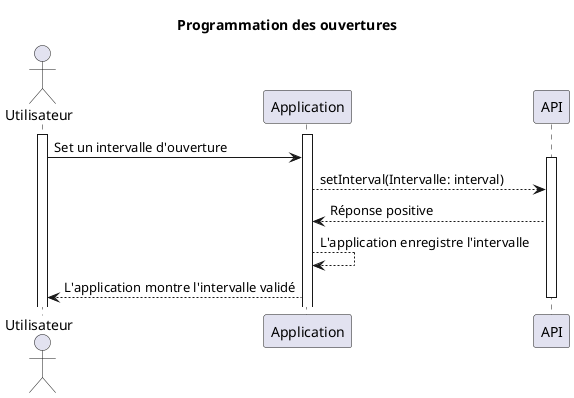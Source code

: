 @startuml

title Programmation des ouvertures

actor Utilisateur

activate Utilisateur
activate Application
participant API

Utilisateur -> Application: Set un intervalle d'ouverture


activate API
Application --> API: setInterval(Intervalle: interval)
API --> Application: Réponse positive

Application --> Application: L'application enregistre l'intervalle
Application --> Utilisateur: L'application montre l'intervalle validé

deactivate API

@enduml

